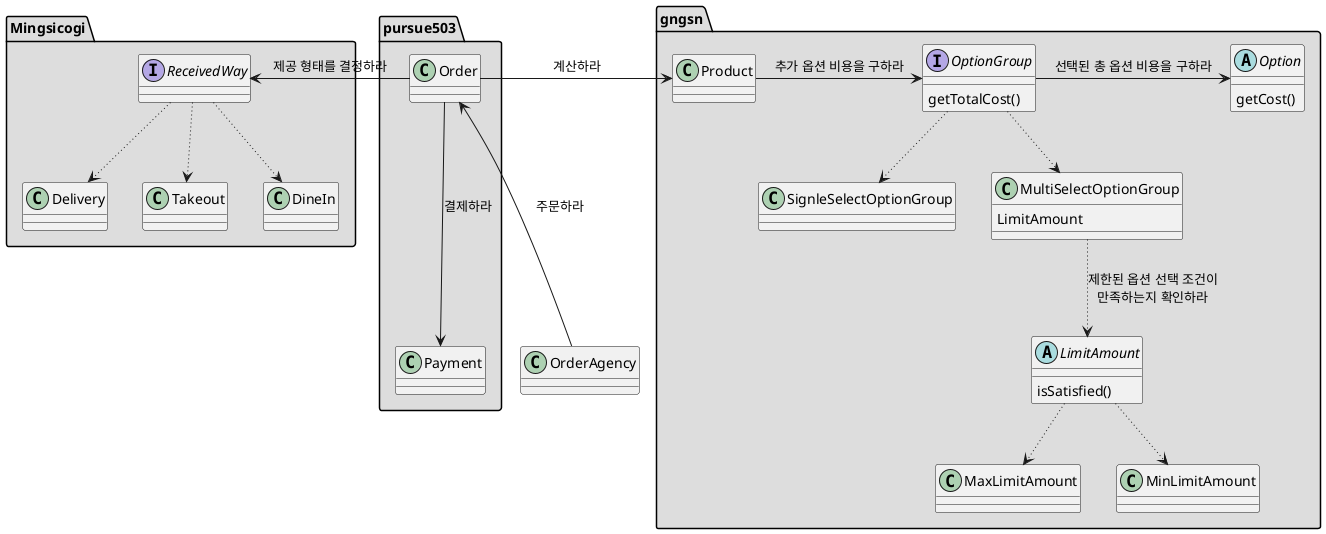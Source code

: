 @startuml
class OrderAgency

namespace Mingsicogi #DDDDDD {
    interface ReceivedWay
    class Delivery
    class Takeout
    class DineIn
}

namespace pursue503 #DDDDDD {
    class Order
    class Payment
}

namespace gngsn #DDDDDD {
    class Product

    interface OptionGroup {
        getTotalCost()
    }

    abstract class Option {
        getCost()
    }

    class SignleSelectOptionGroup
    class MultiSelectOptionGroup {
     LimitAmount
    }

    abstract class LimitAmount {
        isSatisfied()
    }
    class MaxLimitAmount
    class MinLimitAmount
}

ReceivedWay <- Order: 제공 형태를 결정하라
Order -> Product: 계산하라

Order <--- OrderAgency: 주문하라
Order ---> Payment: 결제하라

ReceivedWay -[dotted]-> Delivery
ReceivedWay -[dotted]-> Takeout
ReceivedWay -[dotted]-> DineIn

Product -> OptionGroup: 추가 옵션 비용을 구하라
OptionGroup -> Option: 선택된 총 옵션 비용을 구하라
OptionGroup -[dotted]-> MultiSelectOptionGroup
OptionGroup -[dotted]-> SignleSelectOptionGroup

MultiSelectOptionGroup -[dotted]-> LimitAmount: 제한된 옵션 선택 조건이\n만족하는지 확인하라


LimitAmount -[dotted]-> MaxLimitAmount
LimitAmount -[dotted]-> MinLimitAmount

@enduml